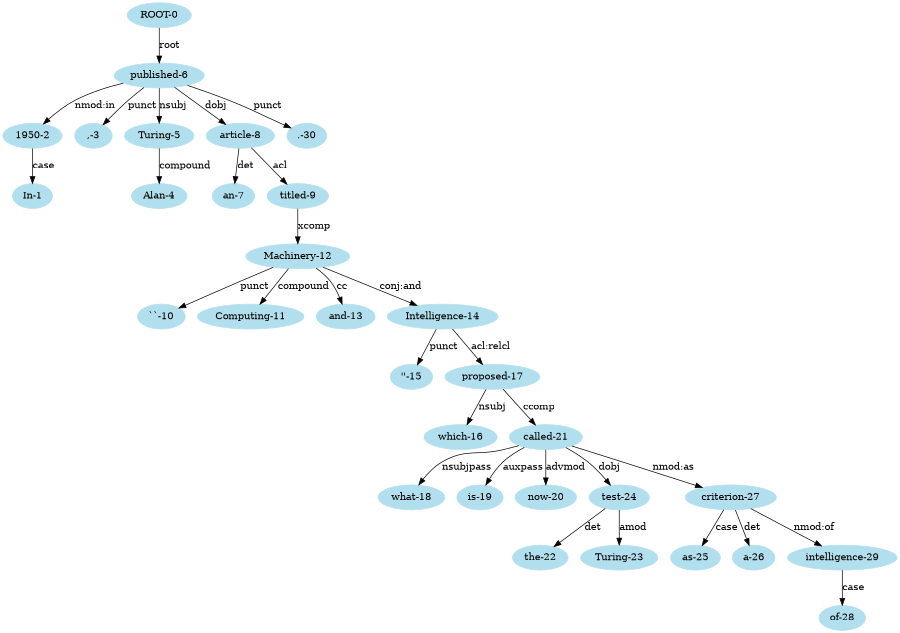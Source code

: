 digraph unix {
	node [color=lightblue2 style=filled]
	size="6,6"
	"ROOT-0" -> "published-6" [label=root]
	"1950-2" -> "In-1" [label=case]
	"published-6" -> "1950-2" [label="nmod:in"]
	"published-6" -> ",-3" [label=punct]
	"Turing-5" -> "Alan-4" [label=compound]
	"published-6" -> "Turing-5" [label=nsubj]
	"article-8" -> "an-7" [label=det]
	"published-6" -> "article-8" [label=dobj]
	"article-8" -> "titled-9" [label=acl]
	"Machinery-12" -> "``-10" [label=punct]
	"Machinery-12" -> "Computing-11" [label=compound]
	"titled-9" -> "Machinery-12" [label=xcomp]
	"Machinery-12" -> "and-13" [label=cc]
	"Machinery-12" -> "Intelligence-14" [label="conj:and"]
	"Intelligence-14" -> "''-15" [label=punct]
	"proposed-17" -> "which-16" [label=nsubj]
	"Intelligence-14" -> "proposed-17" [label="acl:relcl"]
	"called-21" -> "what-18" [label=nsubjpass]
	"called-21" -> "is-19" [label=auxpass]
	"called-21" -> "now-20" [label=advmod]
	"proposed-17" -> "called-21" [label=ccomp]
	"test-24" -> "the-22" [label=det]
	"test-24" -> "Turing-23" [label=amod]
	"called-21" -> "test-24" [label=dobj]
	"criterion-27" -> "as-25" [label=case]
	"criterion-27" -> "a-26" [label=det]
	"called-21" -> "criterion-27" [label="nmod:as"]
	"intelligence-29" -> "of-28" [label=case]
	"criterion-27" -> "intelligence-29" [label="nmod:of"]
	"published-6" -> ".-30" [label=punct]
}
